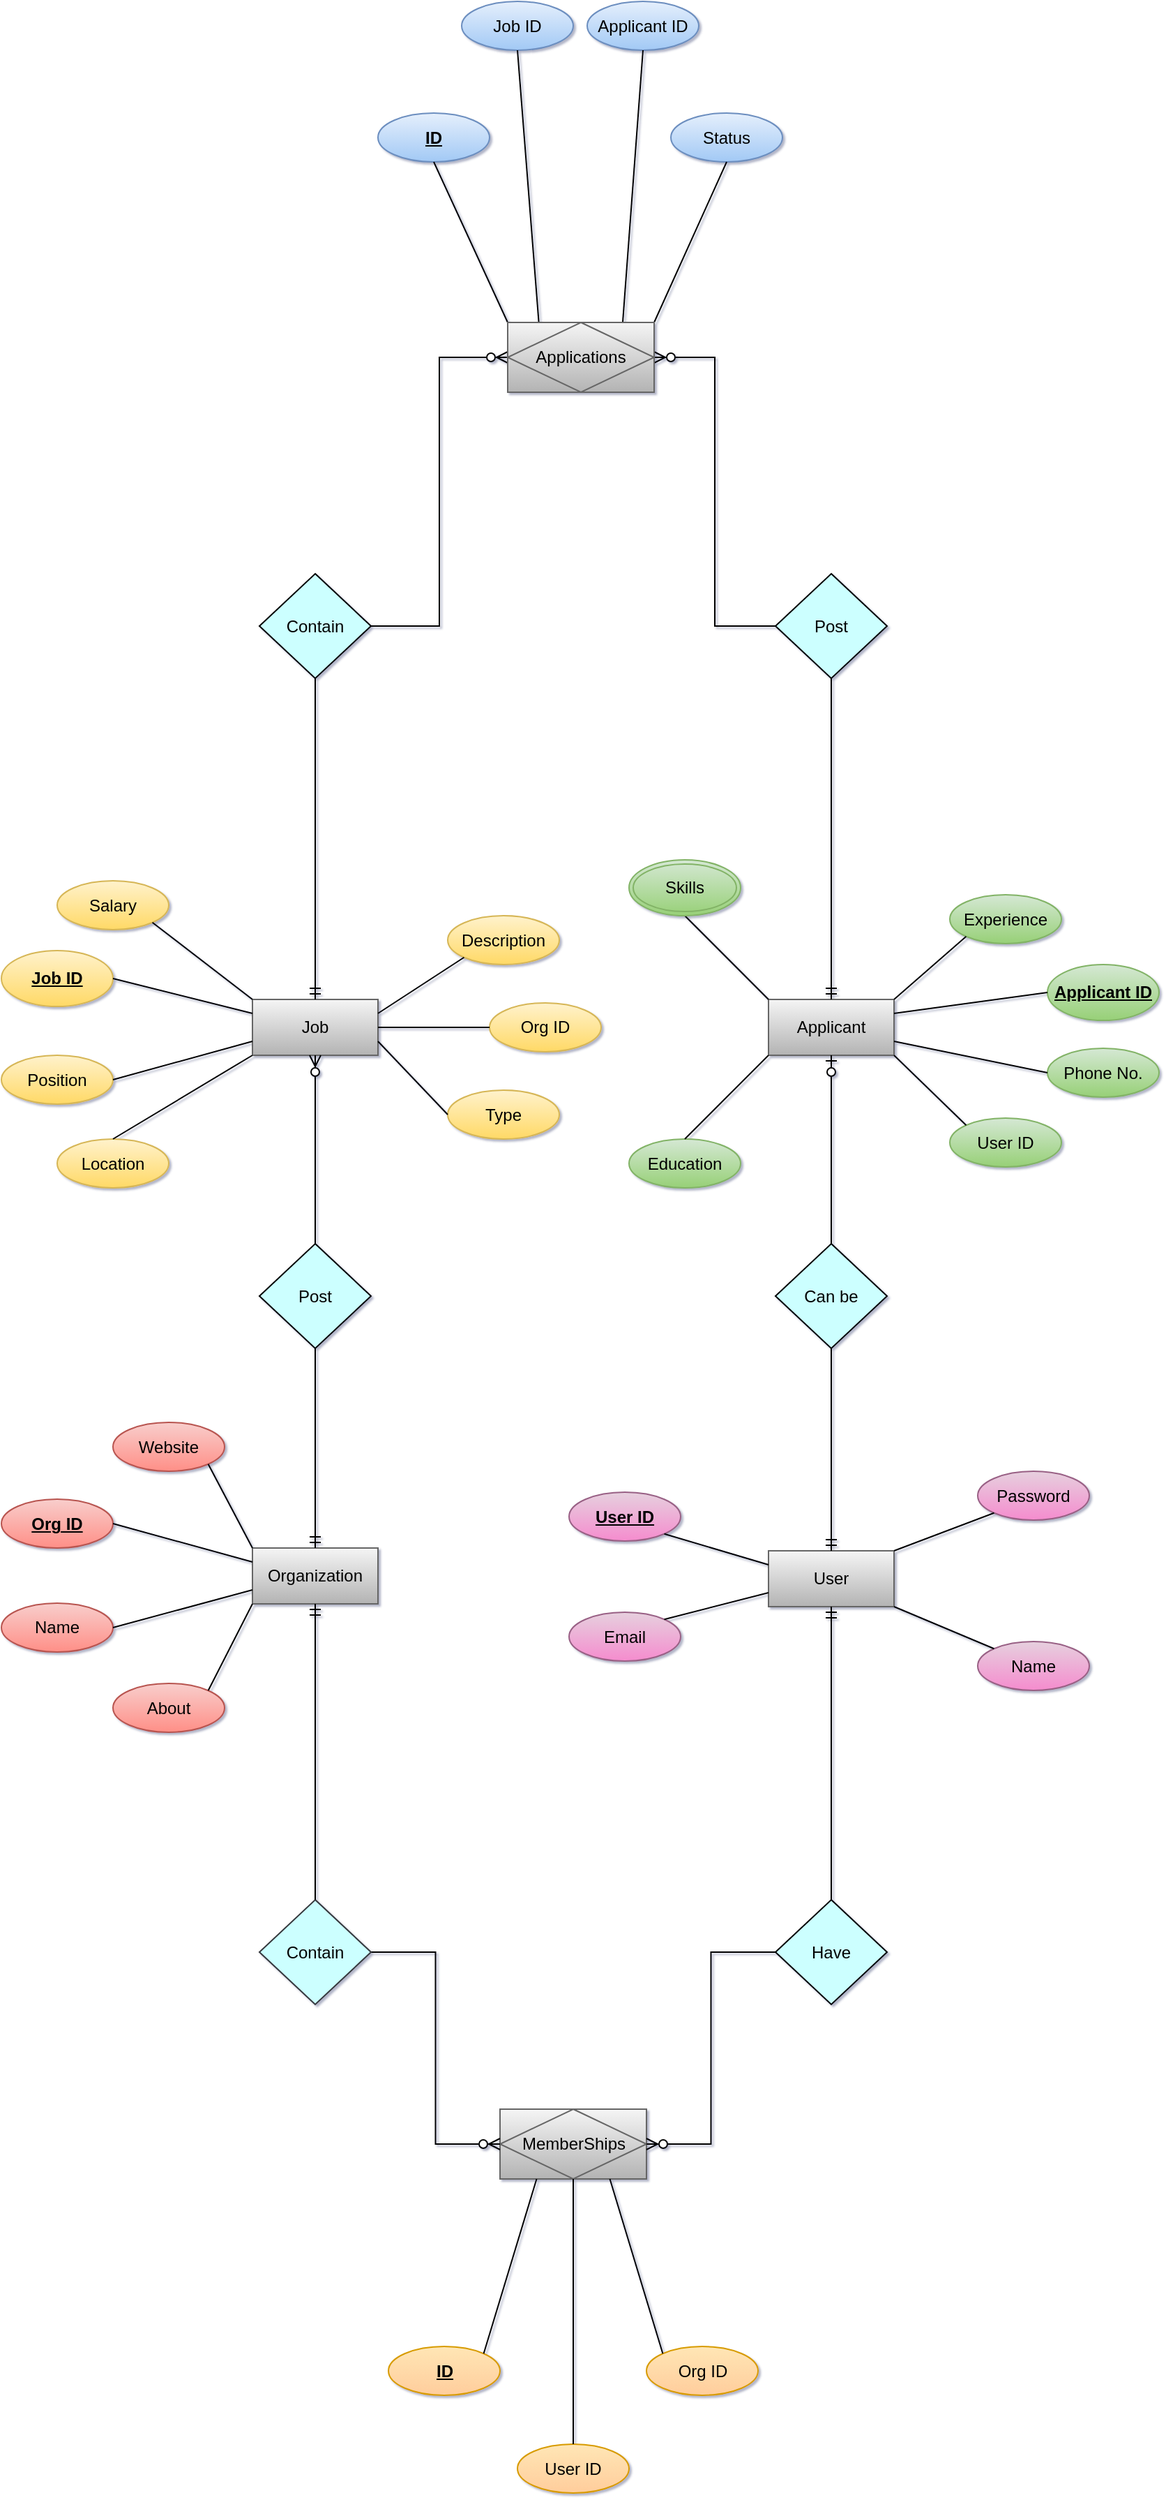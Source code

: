 <mxfile version="20.1.1" type="google"><diagram id="8xCrZR0X2dMBxPFC2jOG" name="Page-1"><mxGraphModel grid="0" page="1" gridSize="10" guides="1" tooltips="1" connect="1" arrows="1" fold="1" pageScale="1" pageWidth="850" pageHeight="1100" background="none" math="0" shadow="1"><root><mxCell id="0"/><mxCell id="1" parent="0"/><mxCell id="FJJ9kxif2_fOIRUKJUEg-3" value="Job" style="rounded=0;whiteSpace=wrap;html=1;fillColor=#f5f5f5;strokeColor=#666666;gradientColor=#b3b3b3;" vertex="1" parent="1"><mxGeometry x="190" y="-25" width="90" height="40" as="geometry"/></mxCell><mxCell id="FJJ9kxif2_fOIRUKJUEg-5" value="Applicant" style="rounded=0;whiteSpace=wrap;html=1;fillColor=#f5f5f5;strokeColor=#666666;gradientColor=#b3b3b3;" vertex="1" parent="1"><mxGeometry x="560" y="-25" width="90" height="40" as="geometry"/></mxCell><mxCell id="FJJ9kxif2_fOIRUKJUEg-6" value="Salary" style="ellipse;whiteSpace=wrap;html=1;fillColor=#fff2cc;gradientColor=#ffd966;strokeColor=#d6b656;rounded=0;" vertex="1" parent="1"><mxGeometry x="50" y="-110" width="80" height="35" as="geometry"/></mxCell><mxCell id="FJJ9kxif2_fOIRUKJUEg-7" value="Type" style="ellipse;whiteSpace=wrap;html=1;fillColor=#fff2cc;gradientColor=#ffd966;strokeColor=#d6b656;rounded=0;" vertex="1" parent="1"><mxGeometry x="330" y="40" width="80" height="35" as="geometry"/></mxCell><mxCell id="FJJ9kxif2_fOIRUKJUEg-8" value="Location" style="ellipse;whiteSpace=wrap;html=1;fillColor=#fff2cc;gradientColor=#ffd966;strokeColor=#d6b656;rounded=0;" vertex="1" parent="1"><mxGeometry x="50" y="75" width="80" height="35" as="geometry"/></mxCell><mxCell id="FJJ9kxif2_fOIRUKJUEg-9" value="Position" style="ellipse;whiteSpace=wrap;html=1;fillColor=#fff2cc;gradientColor=#ffd966;strokeColor=#d6b656;rounded=0;" vertex="1" parent="1"><mxGeometry x="10" y="15" width="80" height="35" as="geometry"/></mxCell><mxCell id="FJJ9kxif2_fOIRUKJUEg-10" value="Description" style="ellipse;whiteSpace=wrap;html=1;fillColor=#fff2cc;gradientColor=#ffd966;strokeColor=#d6b656;rounded=0;" vertex="1" parent="1"><mxGeometry x="330" y="-85" width="80" height="35" as="geometry"/></mxCell><mxCell id="FJJ9kxif2_fOIRUKJUEg-11" value="Phone No." style="ellipse;whiteSpace=wrap;html=1;fillColor=#d5e8d4;gradientColor=#97d077;strokeColor=#82b366;rounded=0;" vertex="1" parent="1"><mxGeometry x="760" y="10" width="80" height="35" as="geometry"/></mxCell><mxCell id="FJJ9kxif2_fOIRUKJUEg-12" value="Education" style="ellipse;whiteSpace=wrap;html=1;fillColor=#d5e8d4;gradientColor=#97d077;strokeColor=#82b366;rounded=0;" vertex="1" parent="1"><mxGeometry x="460" y="75" width="80" height="35" as="geometry"/></mxCell><mxCell id="FJJ9kxif2_fOIRUKJUEg-13" value="Experience" style="ellipse;whiteSpace=wrap;html=1;fillColor=#d5e8d4;gradientColor=#97d077;strokeColor=#82b366;rounded=0;" vertex="1" parent="1"><mxGeometry x="690" y="-100" width="80" height="35" as="geometry"/></mxCell><mxCell id="FJJ9kxif2_fOIRUKJUEg-15" value="" style="endArrow=none;html=1;rounded=0;exitX=0;exitY=1;exitDx=0;exitDy=0;entryX=0.5;entryY=0;entryDx=0;entryDy=0;endFill=0;" edge="1" parent="1" source="FJJ9kxif2_fOIRUKJUEg-3" target="FJJ9kxif2_fOIRUKJUEg-8"><mxGeometry width="50" height="50" relative="1" as="geometry"><mxPoint x="410" y="275" as="sourcePoint"/><mxPoint x="460" y="225" as="targetPoint"/></mxGeometry></mxCell><mxCell id="FJJ9kxif2_fOIRUKJUEg-16" value="" style="endArrow=none;html=1;rounded=0;entryX=1;entryY=0.5;entryDx=0;entryDy=0;exitX=0;exitY=0.75;exitDx=0;exitDy=0;endFill=0;" edge="1" parent="1" source="FJJ9kxif2_fOIRUKJUEg-3" target="FJJ9kxif2_fOIRUKJUEg-9"><mxGeometry width="50" height="50" relative="1" as="geometry"><mxPoint x="410" y="275" as="sourcePoint"/><mxPoint x="460" y="225" as="targetPoint"/></mxGeometry></mxCell><mxCell id="FJJ9kxif2_fOIRUKJUEg-17" value="" style="endArrow=none;html=1;rounded=0;entryX=1;entryY=1;entryDx=0;entryDy=0;exitX=0;exitY=0;exitDx=0;exitDy=0;endFill=0;" edge="1" parent="1" source="FJJ9kxif2_fOIRUKJUEg-3" target="FJJ9kxif2_fOIRUKJUEg-6"><mxGeometry width="50" height="50" relative="1" as="geometry"><mxPoint x="410" y="275" as="sourcePoint"/><mxPoint x="460" y="225" as="targetPoint"/></mxGeometry></mxCell><mxCell id="FJJ9kxif2_fOIRUKJUEg-18" value="" style="endArrow=none;html=1;rounded=0;exitX=1;exitY=0.75;exitDx=0;exitDy=0;entryX=0;entryY=0.5;entryDx=0;entryDy=0;endFill=0;" edge="1" parent="1" source="FJJ9kxif2_fOIRUKJUEg-3" target="FJJ9kxif2_fOIRUKJUEg-7"><mxGeometry width="50" height="50" relative="1" as="geometry"><mxPoint x="410" y="275" as="sourcePoint"/><mxPoint x="460" y="225" as="targetPoint"/></mxGeometry></mxCell><mxCell id="FJJ9kxif2_fOIRUKJUEg-19" value="" style="endArrow=none;html=1;rounded=0;entryX=0.5;entryY=1;entryDx=0;entryDy=0;exitX=0;exitY=0;exitDx=0;exitDy=0;" edge="1" parent="1" source="FJJ9kxif2_fOIRUKJUEg-5" target="FJJ9kxif2_fOIRUKJUEg-99"><mxGeometry width="50" height="50" relative="1" as="geometry"><mxPoint x="410" y="275" as="sourcePoint"/><mxPoint x="500" y="-75" as="targetPoint"/></mxGeometry></mxCell><mxCell id="FJJ9kxif2_fOIRUKJUEg-20" value="" style="endArrow=none;html=1;rounded=0;entryX=0;entryY=1;entryDx=0;entryDy=0;exitX=1;exitY=0;exitDx=0;exitDy=0;" edge="1" parent="1" source="FJJ9kxif2_fOIRUKJUEg-5" target="FJJ9kxif2_fOIRUKJUEg-13"><mxGeometry width="50" height="50" relative="1" as="geometry"><mxPoint x="410" y="275" as="sourcePoint"/><mxPoint x="460" y="225" as="targetPoint"/></mxGeometry></mxCell><mxCell id="FJJ9kxif2_fOIRUKJUEg-21" value="" style="endArrow=none;html=1;rounded=0;entryX=0;entryY=0.5;entryDx=0;entryDy=0;exitX=1;exitY=0.75;exitDx=0;exitDy=0;" edge="1" parent="1" source="FJJ9kxif2_fOIRUKJUEg-5" target="FJJ9kxif2_fOIRUKJUEg-11"><mxGeometry width="50" height="50" relative="1" as="geometry"><mxPoint x="410" y="275" as="sourcePoint"/><mxPoint x="460" y="225" as="targetPoint"/></mxGeometry></mxCell><mxCell id="FJJ9kxif2_fOIRUKJUEg-22" value="" style="endArrow=none;html=1;rounded=0;entryX=0.5;entryY=0;entryDx=0;entryDy=0;exitX=0;exitY=1;exitDx=0;exitDy=0;" edge="1" parent="1" source="FJJ9kxif2_fOIRUKJUEg-5" target="FJJ9kxif2_fOIRUKJUEg-12"><mxGeometry width="50" height="50" relative="1" as="geometry"><mxPoint x="410" y="275" as="sourcePoint"/><mxPoint x="460" y="225" as="targetPoint"/></mxGeometry></mxCell><mxCell id="FJJ9kxif2_fOIRUKJUEg-25" value="ID" style="ellipse;whiteSpace=wrap;html=1;fontStyle=5;fillColor=#E5EFFC;gradientColor=#A2C9F5;strokeColor=#6c8ebf;rounded=0;" vertex="1" parent="1"><mxGeometry x="280" y="-660" width="80" height="35" as="geometry"/></mxCell><mxCell id="FJJ9kxif2_fOIRUKJUEg-26" value="Job ID" style="ellipse;whiteSpace=wrap;html=1;fillColor=#E5EFFC;gradientColor=#A2C9F5;strokeColor=#6c8ebf;rounded=0;" vertex="1" parent="1"><mxGeometry x="340" y="-740" width="80" height="35" as="geometry"/></mxCell><mxCell id="FJJ9kxif2_fOIRUKJUEg-27" value="Applicant ID" style="ellipse;whiteSpace=wrap;html=1;fillColor=#E5EFFC;gradientColor=#A2C9F5;strokeColor=#6c8ebf;rounded=0;" vertex="1" parent="1"><mxGeometry x="430" y="-740" width="80" height="35" as="geometry"/></mxCell><mxCell id="FJJ9kxif2_fOIRUKJUEg-28" value="Status" style="ellipse;whiteSpace=wrap;html=1;fillColor=#E5EFFC;gradientColor=#A2C9F5;strokeColor=#6c8ebf;rounded=0;" vertex="1" parent="1"><mxGeometry x="490" y="-660" width="80" height="35" as="geometry"/></mxCell><mxCell id="FJJ9kxif2_fOIRUKJUEg-29" value="" style="endArrow=none;html=1;rounded=0;exitX=0.5;exitY=1;exitDx=0;exitDy=0;entryX=0;entryY=0;entryDx=0;entryDy=0;" edge="1" parent="1" source="FJJ9kxif2_fOIRUKJUEg-25" target="FJJ9kxif2_fOIRUKJUEg-41"><mxGeometry relative="1" as="geometry"><mxPoint x="310" y="290" as="sourcePoint"/><mxPoint x="370" y="220" as="targetPoint"/></mxGeometry></mxCell><mxCell id="FJJ9kxif2_fOIRUKJUEg-30" value="" style="endArrow=none;html=1;rounded=0;exitX=0.5;exitY=1;exitDx=0;exitDy=0;entryX=0.25;entryY=1;entryDx=0;entryDy=0;" edge="1" parent="1" source="FJJ9kxif2_fOIRUKJUEg-26" target="FJJ9kxif2_fOIRUKJUEg-41"><mxGeometry relative="1" as="geometry"><mxPoint x="355" y="250" as="sourcePoint"/><mxPoint x="392.5" y="220" as="targetPoint"/></mxGeometry></mxCell><mxCell id="FJJ9kxif2_fOIRUKJUEg-31" value="" style="endArrow=none;html=1;rounded=0;exitX=0.75;exitY=1;exitDx=0;exitDy=0;entryX=0.5;entryY=1;entryDx=0;entryDy=0;" edge="1" parent="1" source="FJJ9kxif2_fOIRUKJUEg-41" target="FJJ9kxif2_fOIRUKJUEg-27"><mxGeometry relative="1" as="geometry"><mxPoint x="437.5" y="220" as="sourcePoint"/><mxPoint x="515" y="250" as="targetPoint"/></mxGeometry></mxCell><mxCell id="FJJ9kxif2_fOIRUKJUEg-32" value="" style="endArrow=none;html=1;rounded=0;exitX=1;exitY=0;exitDx=0;exitDy=0;entryX=0.5;entryY=1;entryDx=0;entryDy=0;" edge="1" parent="1" source="FJJ9kxif2_fOIRUKJUEg-41" target="FJJ9kxif2_fOIRUKJUEg-28"><mxGeometry relative="1" as="geometry"><mxPoint x="460" y="220" as="sourcePoint"/><mxPoint x="520" y="290" as="targetPoint"/></mxGeometry></mxCell><mxCell id="FJJ9kxif2_fOIRUKJUEg-33" value="" style="edgeStyle=orthogonalEdgeStyle;fontSize=12;html=1;endArrow=ERzeroToMany;startArrow=none;rounded=0;entryX=1;entryY=0.5;entryDx=0;entryDy=0;exitX=0;exitY=0.5;exitDx=0;exitDy=0;elbow=vertical;" edge="1" parent="1" source="FJJ9kxif2_fOIRUKJUEg-34" target="FJJ9kxif2_fOIRUKJUEg-41"><mxGeometry width="100" height="100" relative="1" as="geometry"><mxPoint x="595" y="-60" as="sourcePoint"/><mxPoint x="460" y="120" as="targetPoint"/></mxGeometry></mxCell><mxCell id="FJJ9kxif2_fOIRUKJUEg-34" value="Post" style="rhombus;whiteSpace=wrap;html=1;fillColor=#CCFFFF;rounded=0;" vertex="1" parent="1"><mxGeometry x="565" y="-330" width="80" height="75" as="geometry"/></mxCell><mxCell id="FJJ9kxif2_fOIRUKJUEg-35" value="" style="edgeStyle=orthogonalEdgeStyle;fontSize=12;html=1;endArrow=none;startArrow=ERmandOne;rounded=0;entryX=0.5;entryY=1;entryDx=0;entryDy=0;exitX=0.5;exitY=0;exitDx=0;exitDy=0;elbow=vertical;" edge="1" parent="1" source="FJJ9kxif2_fOIRUKJUEg-5" target="FJJ9kxif2_fOIRUKJUEg-34"><mxGeometry width="100" height="100" relative="1" as="geometry"><mxPoint x="605" y="160" as="sourcePoint"/><mxPoint x="465" y="350" as="targetPoint"/></mxGeometry></mxCell><mxCell id="FJJ9kxif2_fOIRUKJUEg-36" value="" style="edgeStyle=orthogonalEdgeStyle;fontSize=12;html=1;endArrow=ERzeroToMany;startArrow=none;rounded=0;elbow=vertical;exitX=1;exitY=0.5;exitDx=0;exitDy=0;entryX=0;entryY=0.5;entryDx=0;entryDy=0;" edge="1" parent="1" source="FJJ9kxif2_fOIRUKJUEg-37" target="FJJ9kxif2_fOIRUKJUEg-41"><mxGeometry width="100" height="100" relative="1" as="geometry"><mxPoint x="385" y="220" as="sourcePoint"/><mxPoint x="315" y="100" as="targetPoint"/></mxGeometry></mxCell><mxCell id="FJJ9kxif2_fOIRUKJUEg-37" value="Contain" style="rhombus;whiteSpace=wrap;html=1;fillColor=#CCFFFF;rounded=0;" vertex="1" parent="1"><mxGeometry x="195" y="-330" width="80" height="75" as="geometry"/></mxCell><mxCell id="FJJ9kxif2_fOIRUKJUEg-38" value="" style="edgeStyle=orthogonalEdgeStyle;fontSize=12;html=1;endArrow=none;startArrow=ERmandOne;rounded=0;elbow=vertical;entryX=0.5;entryY=1;entryDx=0;entryDy=0;exitX=0.5;exitY=0;exitDx=0;exitDy=0;" edge="1" parent="1" source="FJJ9kxif2_fOIRUKJUEg-3" target="FJJ9kxif2_fOIRUKJUEg-37"><mxGeometry width="100" height="100" relative="1" as="geometry"><mxPoint x="235" y="160" as="sourcePoint"/><mxPoint x="375" y="350" as="targetPoint"/></mxGeometry></mxCell><mxCell id="FJJ9kxif2_fOIRUKJUEg-39" value="Job ID" style="ellipse;whiteSpace=wrap;html=1;align=center;fontStyle=5;fillColor=#fff2cc;gradientColor=#ffd966;strokeColor=#d6b656;rounded=0;" vertex="1" parent="1"><mxGeometry x="10" y="-60" width="80" height="40" as="geometry"/></mxCell><mxCell id="FJJ9kxif2_fOIRUKJUEg-40" value="Applicant ID" style="ellipse;whiteSpace=wrap;html=1;align=center;fontStyle=5;fillColor=#d5e8d4;gradientColor=#97d077;strokeColor=#82b366;rounded=0;" vertex="1" parent="1"><mxGeometry x="760" y="-50" width="80" height="40" as="geometry"/></mxCell><mxCell id="FJJ9kxif2_fOIRUKJUEg-41" value="Applications" style="shape=associativeEntity;whiteSpace=wrap;html=1;align=center;fillColor=#f5f5f5;gradientColor=#b3b3b3;strokeColor=#666666;rounded=0;" vertex="1" parent="1"><mxGeometry x="373" y="-510" width="105" height="50" as="geometry"/></mxCell><mxCell id="FJJ9kxif2_fOIRUKJUEg-43" value="Organization" style="rounded=0;whiteSpace=wrap;html=1;fillColor=#f5f5f5;strokeColor=#666666;gradientColor=#b3b3b3;" vertex="1" parent="1"><mxGeometry x="190" y="368" width="90" height="40" as="geometry"/></mxCell><mxCell id="FJJ9kxif2_fOIRUKJUEg-44" value="User" style="rounded=0;whiteSpace=wrap;html=1;fillColor=#f5f5f5;strokeColor=#666666;gradientColor=#b3b3b3;" vertex="1" parent="1"><mxGeometry x="560" y="370" width="90" height="40" as="geometry"/></mxCell><mxCell id="FJJ9kxif2_fOIRUKJUEg-45" value="User ID" style="ellipse;whiteSpace=wrap;html=1;fontStyle=5;fillColor=#e6d0de;gradientColor=#F58CCE;strokeColor=#996185;rounded=0;" vertex="1" parent="1"><mxGeometry x="417" y="328" width="80" height="35" as="geometry"/></mxCell><mxCell id="FJJ9kxif2_fOIRUKJUEg-46" value="Name" style="ellipse;whiteSpace=wrap;html=1;fillColor=#e6d0de;gradientColor=#F58CCE;strokeColor=#996185;rounded=0;" vertex="1" parent="1"><mxGeometry x="710" y="435" width="80" height="35" as="geometry"/></mxCell><mxCell id="FJJ9kxif2_fOIRUKJUEg-47" value="Password" style="ellipse;whiteSpace=wrap;html=1;fillColor=#e6d0de;gradientColor=#F58CCE;strokeColor=#996185;rounded=0;" vertex="1" parent="1"><mxGeometry x="710" y="313" width="80" height="35" as="geometry"/></mxCell><mxCell id="FJJ9kxif2_fOIRUKJUEg-48" value="" style="endArrow=none;html=1;rounded=0;exitX=1;exitY=0;exitDx=0;exitDy=0;entryX=0;entryY=1;entryDx=0;entryDy=0;" edge="1" parent="1" source="FJJ9kxif2_fOIRUKJUEg-44" target="FJJ9kxif2_fOIRUKJUEg-47"><mxGeometry width="50" height="50" relative="1" as="geometry"><mxPoint x="400" y="280" as="sourcePoint"/><mxPoint x="690" y="330" as="targetPoint"/></mxGeometry></mxCell><mxCell id="FJJ9kxif2_fOIRUKJUEg-51" value="" style="endArrow=none;html=1;rounded=0;entryX=0;entryY=0;entryDx=0;entryDy=0;exitX=1;exitY=1;exitDx=0;exitDy=0;" edge="1" parent="1" source="FJJ9kxif2_fOIRUKJUEg-44" target="FJJ9kxif2_fOIRUKJUEg-46"><mxGeometry width="50" height="50" relative="1" as="geometry"><mxPoint x="400" y="280" as="sourcePoint"/><mxPoint x="450" y="230" as="targetPoint"/></mxGeometry></mxCell><mxCell id="FJJ9kxif2_fOIRUKJUEg-53" value="Org ID" style="ellipse;whiteSpace=wrap;html=1;fontStyle=5;fillColor=#F8CECC;gradientColor=#FF8F87;strokeColor=#b85450;rounded=0;" vertex="1" parent="1"><mxGeometry x="10" y="333" width="80" height="35" as="geometry"/></mxCell><mxCell id="FJJ9kxif2_fOIRUKJUEg-54" value="Website" style="ellipse;whiteSpace=wrap;html=1;fillColor=#F8CECC;gradientColor=#FF8F87;strokeColor=#b85450;rounded=0;" vertex="1" parent="1"><mxGeometry x="90" y="278" width="80" height="35" as="geometry"/></mxCell><mxCell id="FJJ9kxif2_fOIRUKJUEg-55" value="Name" style="ellipse;whiteSpace=wrap;html=1;fillColor=#F8CECC;gradientColor=#FF8F87;strokeColor=#b85450;rounded=0;" vertex="1" parent="1"><mxGeometry x="10" y="407.5" width="80" height="35" as="geometry"/></mxCell><mxCell id="FJJ9kxif2_fOIRUKJUEg-56" value="About" style="ellipse;whiteSpace=wrap;html=1;fillColor=#F8CECC;gradientColor=#FF8F87;strokeColor=#b85450;rounded=0;" vertex="1" parent="1"><mxGeometry x="90" y="465" width="80" height="35" as="geometry"/></mxCell><mxCell id="FJJ9kxif2_fOIRUKJUEg-57" value="MemberShips" style="shape=associativeEntity;whiteSpace=wrap;html=1;align=center;fillColor=#f5f5f5;gradientColor=#b3b3b3;strokeColor=#666666;rounded=0;" vertex="1" parent="1"><mxGeometry x="367.5" y="770" width="105" height="50" as="geometry"/></mxCell><mxCell id="FJJ9kxif2_fOIRUKJUEg-60" value="ID" style="ellipse;whiteSpace=wrap;html=1;fontStyle=5;fillColor=#FFE6B5;gradientColor=#FFCD9C;strokeColor=#d79b00;rounded=0;" vertex="1" parent="1"><mxGeometry x="287.5" y="940" width="80" height="35" as="geometry"/></mxCell><mxCell id="FJJ9kxif2_fOIRUKJUEg-61" value="User ID" style="ellipse;whiteSpace=wrap;html=1;fontStyle=0;fillColor=#FFE6B5;gradientColor=#FFCD9C;strokeColor=#d79b00;rounded=0;" vertex="1" parent="1"><mxGeometry x="380" y="1010" width="80" height="35" as="geometry"/></mxCell><mxCell id="FJJ9kxif2_fOIRUKJUEg-62" value="Org ID" style="ellipse;whiteSpace=wrap;html=1;fontStyle=0;fillColor=#FFE6B5;gradientColor=#FFCD9C;strokeColor=#d79b00;rounded=0;" vertex="1" parent="1"><mxGeometry x="472.5" y="940" width="80" height="35" as="geometry"/></mxCell><mxCell id="FJJ9kxif2_fOIRUKJUEg-63" value="" style="endArrow=none;html=1;rounded=0;entryX=0.25;entryY=1;entryDx=0;entryDy=0;exitX=1;exitY=0;exitDx=0;exitDy=0;" edge="1" parent="1" source="FJJ9kxif2_fOIRUKJUEg-60" target="FJJ9kxif2_fOIRUKJUEg-57"><mxGeometry width="50" height="50" relative="1" as="geometry"><mxPoint x="400" y="640" as="sourcePoint"/><mxPoint x="450" y="590" as="targetPoint"/></mxGeometry></mxCell><mxCell id="FJJ9kxif2_fOIRUKJUEg-64" value="" style="endArrow=none;html=1;rounded=0;exitX=0.5;exitY=1;exitDx=0;exitDy=0;entryX=0.5;entryY=0;entryDx=0;entryDy=0;" edge="1" parent="1" source="FJJ9kxif2_fOIRUKJUEg-57" target="FJJ9kxif2_fOIRUKJUEg-61"><mxGeometry width="50" height="50" relative="1" as="geometry"><mxPoint x="400" y="640" as="sourcePoint"/><mxPoint x="450" y="590" as="targetPoint"/></mxGeometry></mxCell><mxCell id="FJJ9kxif2_fOIRUKJUEg-65" value="" style="endArrow=none;html=1;rounded=0;entryX=0;entryY=0;entryDx=0;entryDy=0;exitX=0.75;exitY=1;exitDx=0;exitDy=0;" edge="1" parent="1" source="FJJ9kxif2_fOIRUKJUEg-57" target="FJJ9kxif2_fOIRUKJUEg-62"><mxGeometry width="50" height="50" relative="1" as="geometry"><mxPoint x="400" y="640" as="sourcePoint"/><mxPoint x="450" y="590" as="targetPoint"/></mxGeometry></mxCell><mxCell id="FJJ9kxif2_fOIRUKJUEg-66" value="" style="edgeStyle=orthogonalEdgeStyle;fontSize=12;html=1;endArrow=ERzeroToMany;startArrow=none;rounded=0;elbow=vertical;entryX=0;entryY=0.5;entryDx=0;entryDy=0;exitX=1;exitY=0.5;exitDx=0;exitDy=0;" edge="1" parent="1" source="FJJ9kxif2_fOIRUKJUEg-67" target="FJJ9kxif2_fOIRUKJUEg-57"><mxGeometry width="100" height="100" relative="1" as="geometry"><mxPoint x="362.5" y="940" as="sourcePoint"/><mxPoint x="340" y="845" as="targetPoint"/></mxGeometry></mxCell><mxCell id="FJJ9kxif2_fOIRUKJUEg-67" value="Contain" style="rhombus;whiteSpace=wrap;html=1;fillColor=#CCFFFF;strokeColor=#36393d;rounded=0;" vertex="1" parent="1"><mxGeometry x="195" y="620" width="80" height="75" as="geometry"/></mxCell><mxCell id="FJJ9kxif2_fOIRUKJUEg-68" value="" style="edgeStyle=orthogonalEdgeStyle;fontSize=12;html=1;endArrow=none;startArrow=ERmandOne;rounded=0;elbow=vertical;entryX=0.5;entryY=0;entryDx=0;entryDy=0;exitX=0.5;exitY=1;exitDx=0;exitDy=0;" edge="1" parent="1" source="FJJ9kxif2_fOIRUKJUEg-43" target="FJJ9kxif2_fOIRUKJUEg-67"><mxGeometry width="100" height="100" relative="1" as="geometry"><mxPoint x="207.5" y="650" as="sourcePoint"/><mxPoint x="347.5" y="840" as="targetPoint"/></mxGeometry></mxCell><mxCell id="FJJ9kxif2_fOIRUKJUEg-69" value="" style="endArrow=none;html=1;rounded=0;entryX=1;entryY=1;entryDx=0;entryDy=0;exitX=0;exitY=0;exitDx=0;exitDy=0;" edge="1" parent="1" source="FJJ9kxif2_fOIRUKJUEg-43" target="FJJ9kxif2_fOIRUKJUEg-54"><mxGeometry width="50" height="50" relative="1" as="geometry"><mxPoint x="400" y="388" as="sourcePoint"/><mxPoint x="450" y="338" as="targetPoint"/></mxGeometry></mxCell><mxCell id="FJJ9kxif2_fOIRUKJUEg-70" value="" style="endArrow=none;html=1;rounded=0;exitX=1;exitY=0.5;exitDx=0;exitDy=0;entryX=0;entryY=0.25;entryDx=0;entryDy=0;" edge="1" parent="1" source="FJJ9kxif2_fOIRUKJUEg-53" target="FJJ9kxif2_fOIRUKJUEg-43"><mxGeometry width="50" height="50" relative="1" as="geometry"><mxPoint x="400" y="388" as="sourcePoint"/><mxPoint x="450" y="338" as="targetPoint"/></mxGeometry></mxCell><mxCell id="FJJ9kxif2_fOIRUKJUEg-71" value="" style="endArrow=none;html=1;rounded=0;exitX=1;exitY=0.5;exitDx=0;exitDy=0;entryX=0;entryY=0.75;entryDx=0;entryDy=0;" edge="1" parent="1" source="FJJ9kxif2_fOIRUKJUEg-55" target="FJJ9kxif2_fOIRUKJUEg-43"><mxGeometry width="50" height="50" relative="1" as="geometry"><mxPoint x="400" y="388" as="sourcePoint"/><mxPoint x="450" y="338" as="targetPoint"/></mxGeometry></mxCell><mxCell id="FJJ9kxif2_fOIRUKJUEg-72" value="" style="endArrow=none;html=1;rounded=0;exitX=1;exitY=0;exitDx=0;exitDy=0;entryX=0;entryY=1;entryDx=0;entryDy=0;" edge="1" parent="1" source="FJJ9kxif2_fOIRUKJUEg-56" target="FJJ9kxif2_fOIRUKJUEg-43"><mxGeometry width="50" height="50" relative="1" as="geometry"><mxPoint x="400" y="388" as="sourcePoint"/><mxPoint x="450" y="338" as="targetPoint"/></mxGeometry></mxCell><mxCell id="FJJ9kxif2_fOIRUKJUEg-73" value="" style="edgeStyle=orthogonalEdgeStyle;fontSize=12;html=1;endArrow=ERzeroToMany;startArrow=none;rounded=0;entryX=1;entryY=0.5;entryDx=0;entryDy=0;exitX=0;exitY=0.5;exitDx=0;exitDy=0;elbow=vertical;" edge="1" parent="1" source="FJJ9kxif2_fOIRUKJUEg-74" target="FJJ9kxif2_fOIRUKJUEg-57"><mxGeometry width="100" height="100" relative="1" as="geometry"><mxPoint x="632.5" y="657.5" as="sourcePoint"/><mxPoint x="505" y="842.5" as="targetPoint"/></mxGeometry></mxCell><mxCell id="FJJ9kxif2_fOIRUKJUEg-74" value="Have" style="rhombus;whiteSpace=wrap;html=1;fillColor=#CCFFFF;rounded=0;" vertex="1" parent="1"><mxGeometry x="565" y="620" width="80" height="75" as="geometry"/></mxCell><mxCell id="FJJ9kxif2_fOIRUKJUEg-75" value="" style="edgeStyle=orthogonalEdgeStyle;fontSize=12;html=1;endArrow=none;startArrow=ERmandOne;rounded=0;entryX=0.5;entryY=0;entryDx=0;entryDy=0;exitX=0.5;exitY=1;exitDx=0;exitDy=0;elbow=vertical;" edge="1" parent="1" source="FJJ9kxif2_fOIRUKJUEg-44" target="FJJ9kxif2_fOIRUKJUEg-74"><mxGeometry width="100" height="100" relative="1" as="geometry"><mxPoint x="637.5" y="647.5" as="sourcePoint"/><mxPoint x="497.5" y="837.5" as="targetPoint"/></mxGeometry></mxCell><mxCell id="FJJ9kxif2_fOIRUKJUEg-79" value="" style="fontSize=12;html=1;endArrow=ERzeroToMany;startArrow=none;rounded=0;entryX=0.5;entryY=1;entryDx=0;entryDy=0;exitX=0.5;exitY=0;exitDx=0;exitDy=0;" edge="1" parent="1" source="FJJ9kxif2_fOIRUKJUEg-78" target="FJJ9kxif2_fOIRUKJUEg-3"><mxGeometry width="100" height="100" relative="1" as="geometry"><mxPoint x="235" y="90" as="sourcePoint"/><mxPoint x="470" y="10" as="targetPoint"/></mxGeometry></mxCell><mxCell id="FJJ9kxif2_fOIRUKJUEg-77" value="Can be" style="rhombus;whiteSpace=wrap;html=1;fillColor=#CCFFFF;rounded=0;" vertex="1" parent="1"><mxGeometry x="565" y="150" width="80" height="75" as="geometry"/></mxCell><mxCell id="FJJ9kxif2_fOIRUKJUEg-86" value="" style="fontSize=12;html=1;endArrow=ERzeroToOne;endFill=1;rounded=0;entryX=0.5;entryY=1;entryDx=0;entryDy=0;exitX=0.5;exitY=0;exitDx=0;exitDy=0;" edge="1" parent="1" source="FJJ9kxif2_fOIRUKJUEg-77" target="FJJ9kxif2_fOIRUKJUEg-5"><mxGeometry width="100" height="100" relative="1" as="geometry"><mxPoint x="605" y="90" as="sourcePoint"/><mxPoint x="470" y="215" as="targetPoint"/></mxGeometry></mxCell><mxCell id="FJJ9kxif2_fOIRUKJUEg-88" value="" style="fontSize=12;html=1;endArrow=ERmandOne;rounded=0;entryX=0.5;entryY=0;entryDx=0;entryDy=0;exitX=0.5;exitY=1;exitDx=0;exitDy=0;" edge="1" parent="1" source="FJJ9kxif2_fOIRUKJUEg-77" target="FJJ9kxif2_fOIRUKJUEg-44"><mxGeometry width="100" height="100" relative="1" as="geometry"><mxPoint x="605" y="295" as="sourcePoint"/><mxPoint x="470" y="140" as="targetPoint"/></mxGeometry></mxCell><mxCell id="FJJ9kxif2_fOIRUKJUEg-78" value="Post" style="rhombus;whiteSpace=wrap;html=1;fillColor=#CCFFFF;rounded=0;" vertex="1" parent="1"><mxGeometry x="195" y="150" width="80" height="75" as="geometry"/></mxCell><mxCell id="FJJ9kxif2_fOIRUKJUEg-89" value="" style="fontSize=12;html=1;endArrow=none;startArrow=ERmandOne;rounded=0;entryX=0.5;entryY=1;entryDx=0;entryDy=0;exitX=0.5;exitY=0;exitDx=0;exitDy=0;" edge="1" parent="1" source="FJJ9kxif2_fOIRUKJUEg-43" target="FJJ9kxif2_fOIRUKJUEg-78"><mxGeometry width="100" height="100" relative="1" as="geometry"><mxPoint x="235" y="368" as="sourcePoint"/><mxPoint x="235" y="293" as="targetPoint"/></mxGeometry></mxCell><mxCell id="FJJ9kxif2_fOIRUKJUEg-90" value="" style="endArrow=none;html=1;rounded=0;exitX=0;exitY=1;exitDx=0;exitDy=0;entryX=1;entryY=0.25;entryDx=0;entryDy=0;" edge="1" parent="1" source="FJJ9kxif2_fOIRUKJUEg-10" target="FJJ9kxif2_fOIRUKJUEg-3"><mxGeometry relative="1" as="geometry"><mxPoint x="340" y="-155" as="sourcePoint"/><mxPoint x="500" y="-155" as="targetPoint"/></mxGeometry></mxCell><mxCell id="FJJ9kxif2_fOIRUKJUEg-91" value="" style="endArrow=none;html=1;rounded=0;exitX=0;exitY=0.25;exitDx=0;exitDy=0;entryX=1;entryY=0.5;entryDx=0;entryDy=0;" edge="1" parent="1" source="FJJ9kxif2_fOIRUKJUEg-3" target="FJJ9kxif2_fOIRUKJUEg-39"><mxGeometry relative="1" as="geometry"><mxPoint x="340" y="-65" as="sourcePoint"/><mxPoint x="500" y="-65" as="targetPoint"/></mxGeometry></mxCell><mxCell id="FJJ9kxif2_fOIRUKJUEg-92" value="" style="endArrow=none;html=1;rounded=0;entryX=0;entryY=0.25;entryDx=0;entryDy=0;exitX=1;exitY=1;exitDx=0;exitDy=0;" edge="1" parent="1" source="FJJ9kxif2_fOIRUKJUEg-45" target="FJJ9kxif2_fOIRUKJUEg-44"><mxGeometry relative="1" as="geometry"><mxPoint x="340" y="285" as="sourcePoint"/><mxPoint x="500" y="285" as="targetPoint"/></mxGeometry></mxCell><mxCell id="FJJ9kxif2_fOIRUKJUEg-94" value="User ID" style="ellipse;whiteSpace=wrap;html=1;fontStyle=0;fillColor=#d5e8d4;gradientColor=#97d077;strokeColor=#82b366;rounded=0;" vertex="1" parent="1"><mxGeometry x="690" y="60" width="80" height="35" as="geometry"/></mxCell><mxCell id="FJJ9kxif2_fOIRUKJUEg-95" value="" style="endArrow=none;html=1;rounded=0;entryX=0;entryY=0.5;entryDx=0;entryDy=0;exitX=1;exitY=0.25;exitDx=0;exitDy=0;" edge="1" parent="1" source="FJJ9kxif2_fOIRUKJUEg-5" target="FJJ9kxif2_fOIRUKJUEg-40"><mxGeometry relative="1" as="geometry"><mxPoint x="340" y="180" as="sourcePoint"/><mxPoint x="500" y="180" as="targetPoint"/></mxGeometry></mxCell><mxCell id="FJJ9kxif2_fOIRUKJUEg-96" value="" style="endArrow=none;html=1;rounded=0;entryX=0;entryY=0;entryDx=0;entryDy=0;exitX=1;exitY=1;exitDx=0;exitDy=0;" edge="1" parent="1" source="FJJ9kxif2_fOIRUKJUEg-5" target="FJJ9kxif2_fOIRUKJUEg-94"><mxGeometry relative="1" as="geometry"><mxPoint x="340" y="180" as="sourcePoint"/><mxPoint x="500" y="180" as="targetPoint"/></mxGeometry></mxCell><mxCell id="FJJ9kxif2_fOIRUKJUEg-97" value="Org ID" style="ellipse;whiteSpace=wrap;html=1;fontStyle=0;fillColor=#fff2cc;gradientColor=#ffd966;strokeColor=#d6b656;rounded=0;" vertex="1" parent="1"><mxGeometry x="360" y="-22.5" width="80" height="35" as="geometry"/></mxCell><mxCell id="FJJ9kxif2_fOIRUKJUEg-98" value="" style="endArrow=none;html=1;rounded=0;exitX=1;exitY=0.5;exitDx=0;exitDy=0;entryX=0;entryY=0.5;entryDx=0;entryDy=0;" edge="1" parent="1" source="FJJ9kxif2_fOIRUKJUEg-3" target="FJJ9kxif2_fOIRUKJUEg-97"><mxGeometry relative="1" as="geometry"><mxPoint x="340" y="180" as="sourcePoint"/><mxPoint x="500" y="180" as="targetPoint"/></mxGeometry></mxCell><mxCell id="FJJ9kxif2_fOIRUKJUEg-99" value="Skills" style="ellipse;shape=doubleEllipse;margin=3;whiteSpace=wrap;html=1;align=center;fillColor=#d5e8d4;gradientColor=#97d077;strokeColor=#82b366;rounded=0;" vertex="1" parent="1"><mxGeometry x="460" y="-125" width="80" height="40" as="geometry"/></mxCell><mxCell id="FJJ9kxif2_fOIRUKJUEg-100" value="Email" style="ellipse;whiteSpace=wrap;html=1;fillColor=#e6d0de;gradientColor=#F58CCE;strokeColor=#996185;rounded=0;" vertex="1" parent="1"><mxGeometry x="417" y="414" width="80" height="35" as="geometry"/></mxCell><mxCell id="FJJ9kxif2_fOIRUKJUEg-101" value="" style="endArrow=none;html=1;rounded=0;exitX=1;exitY=0;exitDx=0;exitDy=0;entryX=0;entryY=0.75;entryDx=0;entryDy=0;" edge="1" parent="1" source="FJJ9kxif2_fOIRUKJUEg-100" target="FJJ9kxif2_fOIRUKJUEg-44"><mxGeometry relative="1" as="geometry"><mxPoint x="367" y="671" as="sourcePoint"/><mxPoint x="527" y="671" as="targetPoint"/></mxGeometry></mxCell></root></mxGraphModel></diagram></mxfile>